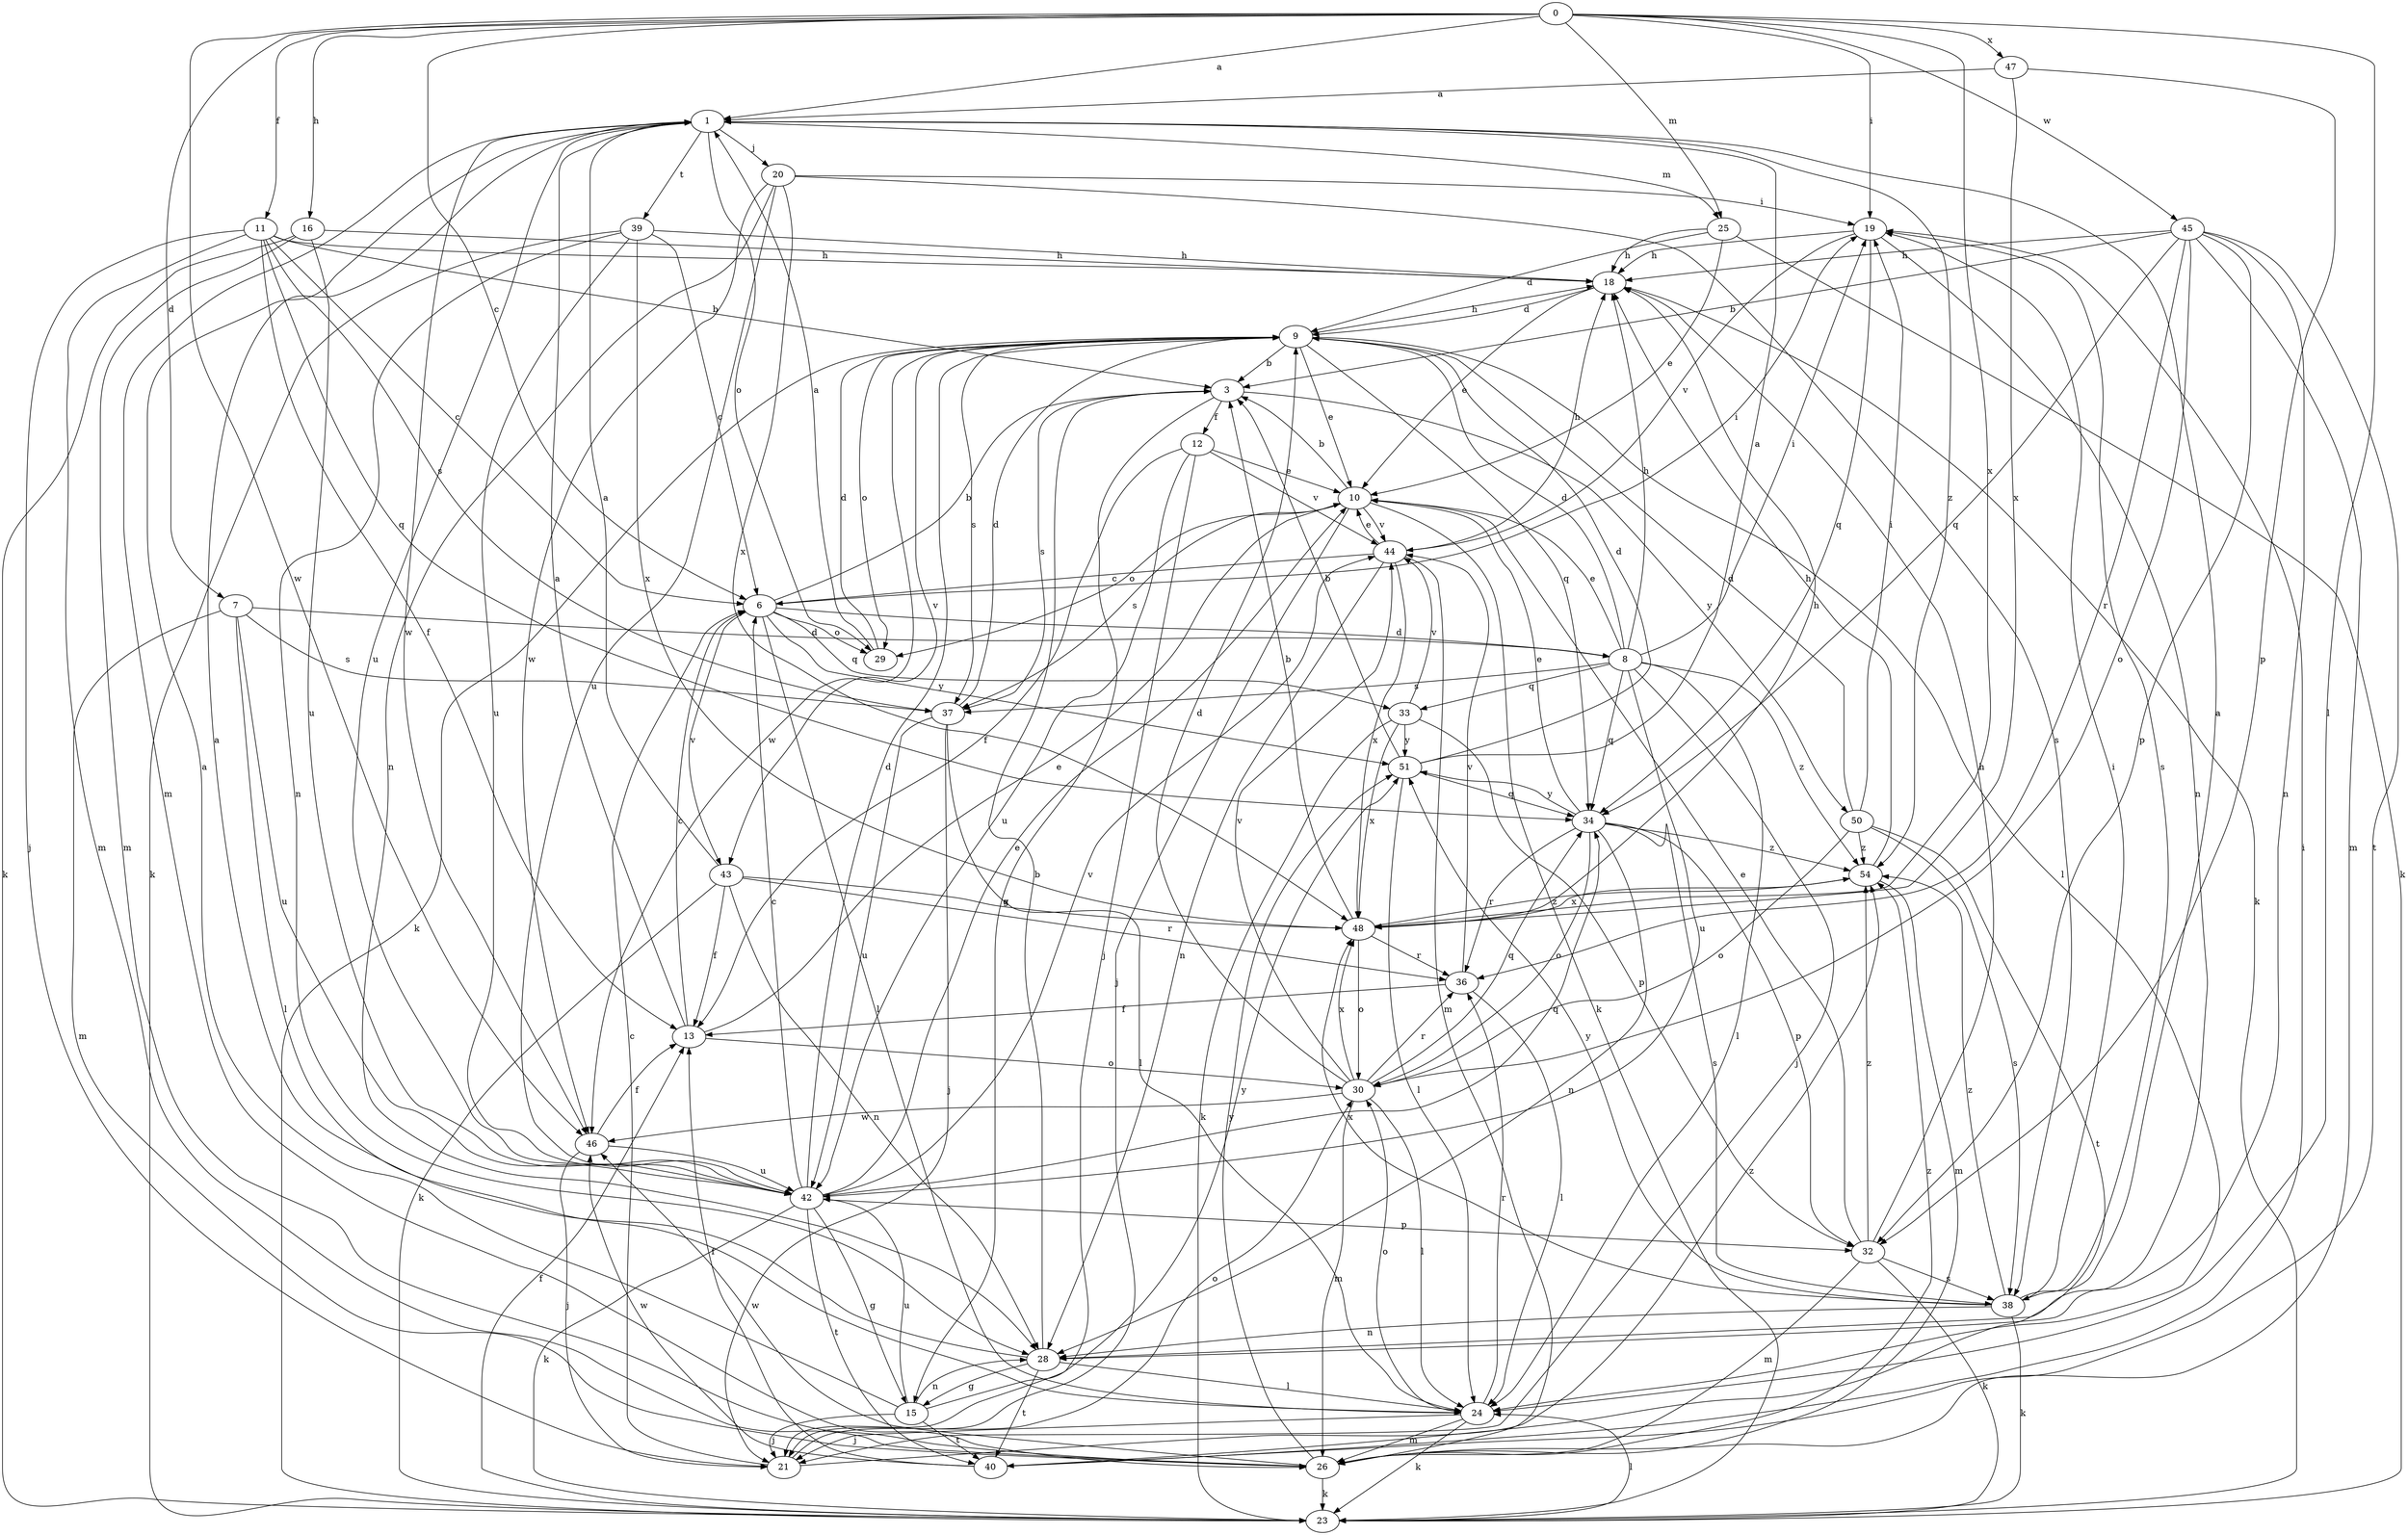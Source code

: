 strict digraph  {
0;
1;
3;
6;
7;
8;
9;
10;
11;
12;
13;
15;
16;
18;
19;
20;
21;
23;
24;
25;
26;
28;
29;
30;
32;
33;
34;
36;
37;
38;
39;
40;
42;
43;
44;
45;
46;
47;
48;
50;
51;
54;
0 -> 1  [label=a];
0 -> 6  [label=c];
0 -> 7  [label=d];
0 -> 11  [label=f];
0 -> 16  [label=h];
0 -> 19  [label=i];
0 -> 24  [label=l];
0 -> 25  [label=m];
0 -> 45  [label=w];
0 -> 46  [label=w];
0 -> 47  [label=x];
0 -> 48  [label=x];
1 -> 20  [label=j];
1 -> 25  [label=m];
1 -> 26  [label=m];
1 -> 29  [label=o];
1 -> 39  [label=t];
1 -> 42  [label=u];
1 -> 46  [label=w];
1 -> 54  [label=z];
3 -> 12  [label=f];
3 -> 15  [label=g];
3 -> 37  [label=s];
3 -> 50  [label=y];
6 -> 3  [label=b];
6 -> 8  [label=d];
6 -> 19  [label=i];
6 -> 24  [label=l];
6 -> 29  [label=o];
6 -> 33  [label=q];
6 -> 43  [label=v];
6 -> 51  [label=y];
7 -> 8  [label=d];
7 -> 24  [label=l];
7 -> 26  [label=m];
7 -> 37  [label=s];
7 -> 42  [label=u];
8 -> 9  [label=d];
8 -> 10  [label=e];
8 -> 18  [label=h];
8 -> 19  [label=i];
8 -> 21  [label=j];
8 -> 24  [label=l];
8 -> 33  [label=q];
8 -> 34  [label=q];
8 -> 37  [label=s];
8 -> 42  [label=u];
8 -> 54  [label=z];
9 -> 3  [label=b];
9 -> 10  [label=e];
9 -> 18  [label=h];
9 -> 23  [label=k];
9 -> 24  [label=l];
9 -> 29  [label=o];
9 -> 34  [label=q];
9 -> 37  [label=s];
9 -> 43  [label=v];
9 -> 46  [label=w];
10 -> 3  [label=b];
10 -> 21  [label=j];
10 -> 23  [label=k];
10 -> 29  [label=o];
10 -> 37  [label=s];
10 -> 44  [label=v];
11 -> 3  [label=b];
11 -> 6  [label=c];
11 -> 13  [label=f];
11 -> 18  [label=h];
11 -> 21  [label=j];
11 -> 26  [label=m];
11 -> 34  [label=q];
11 -> 37  [label=s];
12 -> 10  [label=e];
12 -> 13  [label=f];
12 -> 21  [label=j];
12 -> 42  [label=u];
12 -> 44  [label=v];
13 -> 1  [label=a];
13 -> 6  [label=c];
13 -> 10  [label=e];
13 -> 30  [label=o];
15 -> 1  [label=a];
15 -> 21  [label=j];
15 -> 28  [label=n];
15 -> 40  [label=t];
15 -> 42  [label=u];
15 -> 51  [label=y];
16 -> 18  [label=h];
16 -> 23  [label=k];
16 -> 26  [label=m];
16 -> 42  [label=u];
18 -> 9  [label=d];
18 -> 10  [label=e];
18 -> 23  [label=k];
19 -> 18  [label=h];
19 -> 28  [label=n];
19 -> 34  [label=q];
19 -> 38  [label=s];
19 -> 44  [label=v];
20 -> 19  [label=i];
20 -> 28  [label=n];
20 -> 38  [label=s];
20 -> 42  [label=u];
20 -> 46  [label=w];
20 -> 48  [label=x];
21 -> 6  [label=c];
21 -> 30  [label=o];
21 -> 54  [label=z];
23 -> 13  [label=f];
23 -> 24  [label=l];
24 -> 21  [label=j];
24 -> 23  [label=k];
24 -> 26  [label=m];
24 -> 30  [label=o];
24 -> 36  [label=r];
25 -> 9  [label=d];
25 -> 10  [label=e];
25 -> 18  [label=h];
25 -> 23  [label=k];
26 -> 23  [label=k];
26 -> 46  [label=w];
26 -> 51  [label=y];
26 -> 54  [label=z];
28 -> 1  [label=a];
28 -> 3  [label=b];
28 -> 15  [label=g];
28 -> 24  [label=l];
28 -> 40  [label=t];
29 -> 1  [label=a];
29 -> 9  [label=d];
30 -> 9  [label=d];
30 -> 24  [label=l];
30 -> 26  [label=m];
30 -> 34  [label=q];
30 -> 36  [label=r];
30 -> 44  [label=v];
30 -> 46  [label=w];
30 -> 48  [label=x];
32 -> 10  [label=e];
32 -> 18  [label=h];
32 -> 23  [label=k];
32 -> 26  [label=m];
32 -> 38  [label=s];
32 -> 54  [label=z];
33 -> 23  [label=k];
33 -> 32  [label=p];
33 -> 44  [label=v];
33 -> 48  [label=x];
33 -> 51  [label=y];
34 -> 10  [label=e];
34 -> 28  [label=n];
34 -> 30  [label=o];
34 -> 32  [label=p];
34 -> 36  [label=r];
34 -> 38  [label=s];
34 -> 51  [label=y];
34 -> 54  [label=z];
36 -> 13  [label=f];
36 -> 24  [label=l];
36 -> 44  [label=v];
37 -> 9  [label=d];
37 -> 21  [label=j];
37 -> 24  [label=l];
37 -> 42  [label=u];
38 -> 1  [label=a];
38 -> 19  [label=i];
38 -> 23  [label=k];
38 -> 28  [label=n];
38 -> 48  [label=x];
38 -> 51  [label=y];
38 -> 54  [label=z];
39 -> 6  [label=c];
39 -> 18  [label=h];
39 -> 23  [label=k];
39 -> 28  [label=n];
39 -> 42  [label=u];
39 -> 48  [label=x];
40 -> 13  [label=f];
40 -> 19  [label=i];
40 -> 46  [label=w];
42 -> 6  [label=c];
42 -> 9  [label=d];
42 -> 10  [label=e];
42 -> 15  [label=g];
42 -> 23  [label=k];
42 -> 32  [label=p];
42 -> 34  [label=q];
42 -> 40  [label=t];
42 -> 44  [label=v];
43 -> 1  [label=a];
43 -> 13  [label=f];
43 -> 23  [label=k];
43 -> 28  [label=n];
43 -> 36  [label=r];
43 -> 48  [label=x];
44 -> 6  [label=c];
44 -> 10  [label=e];
44 -> 18  [label=h];
44 -> 26  [label=m];
44 -> 28  [label=n];
44 -> 48  [label=x];
45 -> 3  [label=b];
45 -> 18  [label=h];
45 -> 26  [label=m];
45 -> 28  [label=n];
45 -> 30  [label=o];
45 -> 32  [label=p];
45 -> 34  [label=q];
45 -> 36  [label=r];
45 -> 40  [label=t];
46 -> 13  [label=f];
46 -> 21  [label=j];
46 -> 42  [label=u];
47 -> 1  [label=a];
47 -> 32  [label=p];
47 -> 48  [label=x];
48 -> 3  [label=b];
48 -> 18  [label=h];
48 -> 30  [label=o];
48 -> 36  [label=r];
48 -> 54  [label=z];
50 -> 9  [label=d];
50 -> 19  [label=i];
50 -> 30  [label=o];
50 -> 38  [label=s];
50 -> 40  [label=t];
50 -> 54  [label=z];
51 -> 1  [label=a];
51 -> 3  [label=b];
51 -> 9  [label=d];
51 -> 24  [label=l];
51 -> 34  [label=q];
54 -> 18  [label=h];
54 -> 26  [label=m];
54 -> 48  [label=x];
}
